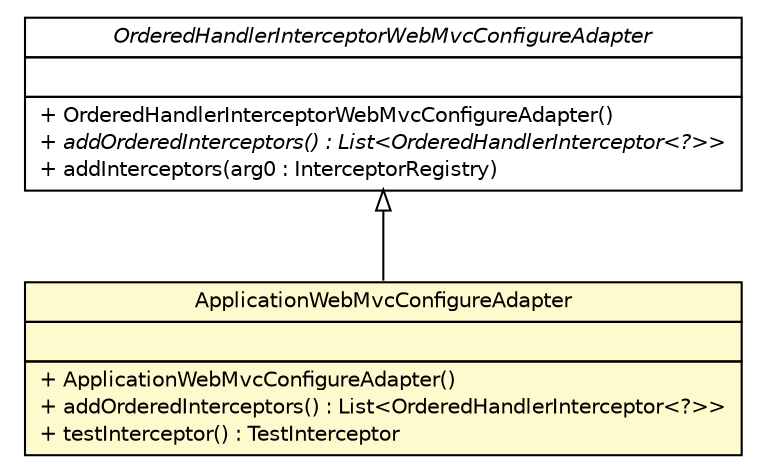 #!/usr/local/bin/dot
#
# Class diagram 
# Generated by UMLGraph version R5_6-24-gf6e263 (http://www.umlgraph.org/)
#

digraph G {
	edge [fontname="Helvetica",fontsize=10,labelfontname="Helvetica",labelfontsize=10];
	node [fontname="Helvetica",fontsize=10,shape=plaintext];
	nodesep=0.25;
	ranksep=0.5;
	// test.top.infra.web.servlet.handler.ApplicationWebMvcConfigureAdapter
	c38 [label=<<table title="test.top.infra.web.servlet.handler.ApplicationWebMvcConfigureAdapter" border="0" cellborder="1" cellspacing="0" cellpadding="2" port="p" bgcolor="lemonChiffon" href="./ApplicationWebMvcConfigureAdapter.html">
		<tr><td><table border="0" cellspacing="0" cellpadding="1">
<tr><td align="center" balign="center"> ApplicationWebMvcConfigureAdapter </td></tr>
		</table></td></tr>
		<tr><td><table border="0" cellspacing="0" cellpadding="1">
<tr><td align="left" balign="left">  </td></tr>
		</table></td></tr>
		<tr><td><table border="0" cellspacing="0" cellpadding="1">
<tr><td align="left" balign="left"> + ApplicationWebMvcConfigureAdapter() </td></tr>
<tr><td align="left" balign="left"> + addOrderedInterceptors() : List&lt;OrderedHandlerInterceptor&lt;?&gt;&gt; </td></tr>
<tr><td align="left" balign="left"> + testInterceptor() : TestInterceptor </td></tr>
		</table></td></tr>
		</table>>, URL="./ApplicationWebMvcConfigureAdapter.html", fontname="Helvetica", fontcolor="black", fontsize=10.0];
	//test.top.infra.web.servlet.handler.ApplicationWebMvcConfigureAdapter extends top.infra.web.servlet.handler.OrderedHandlerInterceptorWebMvcConfigureAdapter
	c45:p -> c38:p [dir=back,arrowtail=empty];
	// top.infra.web.servlet.handler.OrderedHandlerInterceptorWebMvcConfigureAdapter
	c45 [label=<<table title="top.infra.web.servlet.handler.OrderedHandlerInterceptorWebMvcConfigureAdapter" border="0" cellborder="1" cellspacing="0" cellpadding="2" port="p" href="http://java.sun.com/j2se/1.4.2/docs/api/top/infra/web/servlet/handler/OrderedHandlerInterceptorWebMvcConfigureAdapter.html">
		<tr><td><table border="0" cellspacing="0" cellpadding="1">
<tr><td align="center" balign="center"><font face="Helvetica-Oblique"> OrderedHandlerInterceptorWebMvcConfigureAdapter </font></td></tr>
		</table></td></tr>
		<tr><td><table border="0" cellspacing="0" cellpadding="1">
<tr><td align="left" balign="left">  </td></tr>
		</table></td></tr>
		<tr><td><table border="0" cellspacing="0" cellpadding="1">
<tr><td align="left" balign="left"> + OrderedHandlerInterceptorWebMvcConfigureAdapter() </td></tr>
<tr><td align="left" balign="left"><font face="Helvetica-Oblique" point-size="10.0"> + addOrderedInterceptors() : List&lt;OrderedHandlerInterceptor&lt;?&gt;&gt; </font></td></tr>
<tr><td align="left" balign="left"> + addInterceptors(arg0 : InterceptorRegistry) </td></tr>
		</table></td></tr>
		</table>>, URL="http://java.sun.com/j2se/1.4.2/docs/api/top/infra/web/servlet/handler/OrderedHandlerInterceptorWebMvcConfigureAdapter.html", fontname="Helvetica", fontcolor="black", fontsize=10.0];
}

